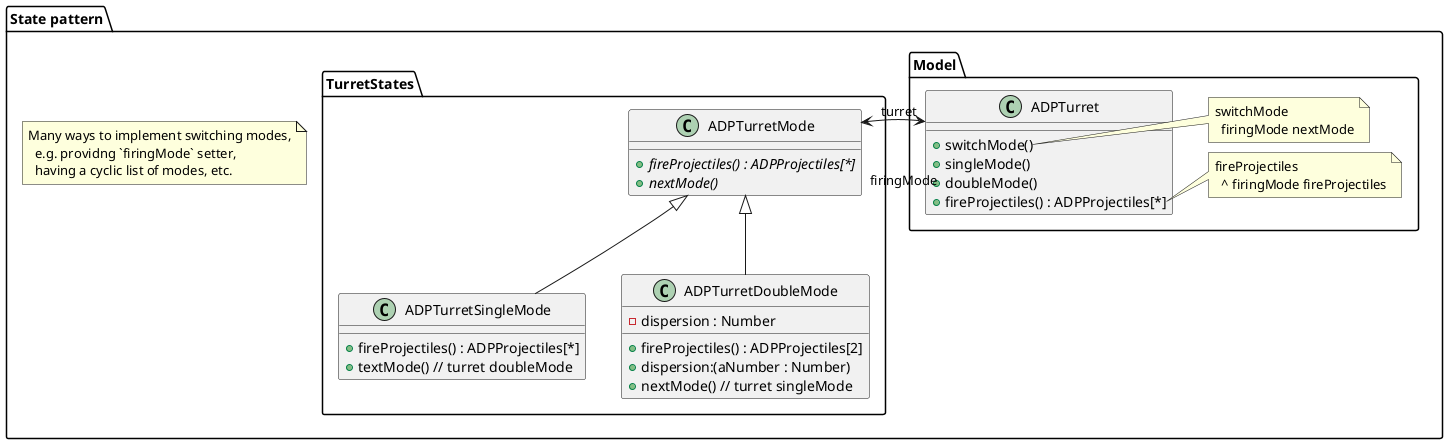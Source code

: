 @startuml

package "State pattern" {

  note "Many ways to implement switching modes,\n\
  e.g. providng `firingMode` setter,\n\
  having a cyclic list of modes, etc." as N1

  package "Model" {
    class ADPTurret {
      + switchMode()
      + singleMode()
      + doubleMode()
      + fireProjectiles() : ADPProjectiles[*]
    }

    note right of ADPTurret::switchMode
switchMode
  firingMode nextMode
    end note

    note right of ADPTurret::fireProjectiles
fireProjectiles
  ^ firingMode fireProjectiles
    end note
  }

  package "TurretStates" {

  class ADPTurretMode {
  	{abstract}+ fireProjectiles() : ADPProjectiles[*]
  	{abstract}+ nextMode()
  }

  class ADPTurretSingleMode {
    +fireProjectiles() : ADPProjectiles[*]
    +textMode() // turret doubleMode
  }

  class ADPTurretDoubleMode {
  	- dispersion : Number
  	+ fireProjectiles() : ADPProjectiles[2]
  	+ dispersion:(aNumber : Number)
  	+ nextMode() // turret singleMode
  }

  ADPTurretMode <|-- ADPTurretSingleMode
  ADPTurretMode <|-- ADPTurretDoubleMode
}

ADPTurret "turret" <-> "firingMode" ADPTurretMode

}
@enduml
